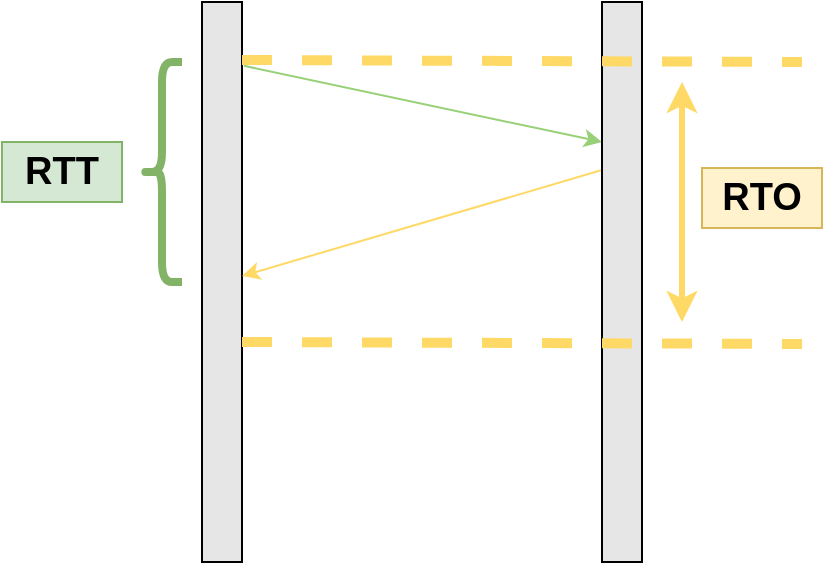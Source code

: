 <mxfile version="20.8.16" type="device"><diagram name="第 1 页" id="VeAgdygqDGYjqKMPNzDg"><mxGraphModel dx="1418" dy="828" grid="1" gridSize="10" guides="1" tooltips="1" connect="1" arrows="1" fold="1" page="1" pageScale="1" pageWidth="827" pageHeight="1169" math="0" shadow="0"><root><mxCell id="0"/><mxCell id="1" parent="0"/><mxCell id="1xSRwmGqvlUrMnSWoD4M-3" style="rounded=0;orthogonalLoop=1;jettySize=auto;html=1;exitX=1.05;exitY=0.114;exitDx=0;exitDy=0;entryX=0;entryY=0.25;entryDx=0;entryDy=0;exitPerimeter=0;strokeColor=#97D077;" edge="1" parent="1" source="1xSRwmGqvlUrMnSWoD4M-1" target="1xSRwmGqvlUrMnSWoD4M-2"><mxGeometry relative="1" as="geometry"/></mxCell><mxCell id="1xSRwmGqvlUrMnSWoD4M-1" value="" style="rounded=0;whiteSpace=wrap;html=1;fillColor=#E6E6E6;" vertex="1" parent="1"><mxGeometry x="150" y="200" width="20" height="280" as="geometry"/></mxCell><mxCell id="1xSRwmGqvlUrMnSWoD4M-4" style="rounded=0;orthogonalLoop=1;jettySize=auto;html=1;exitX=0;exitY=0.3;exitDx=0;exitDy=0;strokeColor=#FFD966;exitPerimeter=0;" edge="1" parent="1" source="1xSRwmGqvlUrMnSWoD4M-2" target="1xSRwmGqvlUrMnSWoD4M-1"><mxGeometry relative="1" as="geometry"/></mxCell><mxCell id="1xSRwmGqvlUrMnSWoD4M-2" value="" style="rounded=0;whiteSpace=wrap;html=1;fillColor=#E6E6E6;" vertex="1" parent="1"><mxGeometry x="350" y="200" width="20" height="280" as="geometry"/></mxCell><mxCell id="1xSRwmGqvlUrMnSWoD4M-5" value="" style="shape=curlyBracket;whiteSpace=wrap;html=1;rounded=1;labelPosition=left;verticalLabelPosition=middle;align=right;verticalAlign=middle;fillColor=#d5e8d4;strokeColor=#82b366;strokeWidth=4;" vertex="1" parent="1"><mxGeometry x="120" y="230" width="20" height="110" as="geometry"/></mxCell><mxCell id="1xSRwmGqvlUrMnSWoD4M-6" value="&lt;b&gt;&lt;font style=&quot;font-size: 19px;&quot;&gt;RTT&lt;/font&gt;&lt;/b&gt;" style="text;html=1;strokeColor=#82b366;fillColor=#d5e8d4;align=center;verticalAlign=middle;whiteSpace=wrap;rounded=0;" vertex="1" parent="1"><mxGeometry x="50" y="270" width="60" height="30" as="geometry"/></mxCell><mxCell id="1xSRwmGqvlUrMnSWoD4M-7" value="" style="endArrow=none;dashed=1;html=1;rounded=0;strokeColor=#FFD966;fontSize=19;strokeWidth=5;" edge="1" parent="1"><mxGeometry width="50" height="50" relative="1" as="geometry"><mxPoint x="170" y="229" as="sourcePoint"/><mxPoint x="450" y="230" as="targetPoint"/></mxGeometry></mxCell><mxCell id="1xSRwmGqvlUrMnSWoD4M-9" value="" style="endArrow=none;dashed=1;html=1;rounded=0;strokeColor=#FFD966;fontSize=19;strokeWidth=5;" edge="1" parent="1"><mxGeometry width="50" height="50" relative="1" as="geometry"><mxPoint x="170" y="370" as="sourcePoint"/><mxPoint x="450" y="371" as="targetPoint"/></mxGeometry></mxCell><mxCell id="1xSRwmGqvlUrMnSWoD4M-12" value="" style="endArrow=classic;startArrow=classic;html=1;rounded=0;strokeColor=#FFD966;strokeWidth=3;fontSize=19;fillColor=#fff2cc;" edge="1" parent="1"><mxGeometry width="50" height="50" relative="1" as="geometry"><mxPoint x="390" y="360" as="sourcePoint"/><mxPoint x="390" y="240" as="targetPoint"/></mxGeometry></mxCell><mxCell id="1xSRwmGqvlUrMnSWoD4M-13" value="&lt;b&gt;&lt;font style=&quot;font-size: 19px;&quot;&gt;RTO&lt;/font&gt;&lt;/b&gt;" style="text;html=1;strokeColor=#d6b656;fillColor=#fff2cc;align=center;verticalAlign=middle;whiteSpace=wrap;rounded=0;" vertex="1" parent="1"><mxGeometry x="400" y="283" width="60" height="30" as="geometry"/></mxCell></root></mxGraphModel></diagram></mxfile>